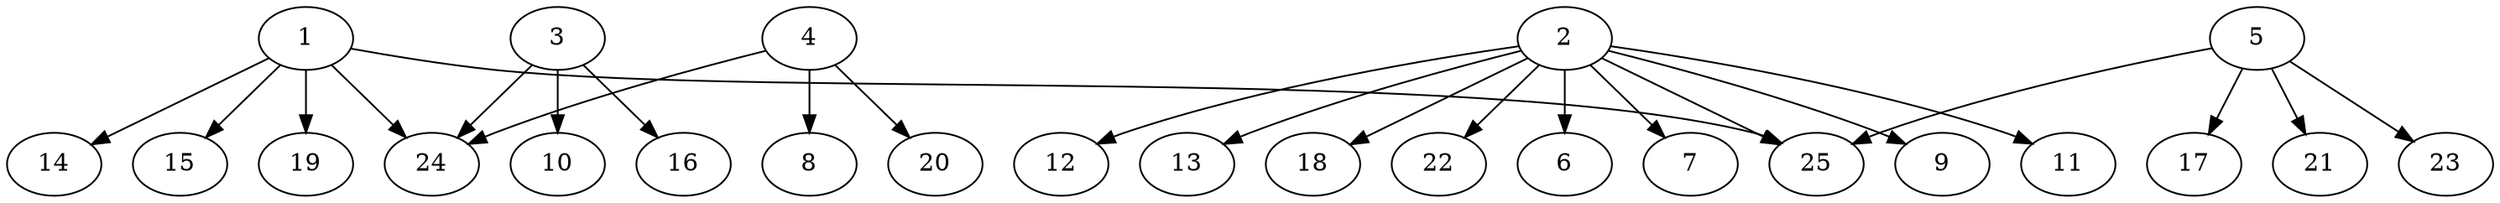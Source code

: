 // DAG automatically generated by daggen at Fri Aug  4 16:35:14 2017
// ./daggen --dot -n 25 --fat 0.8 --regular 0.2 --density 0.2 --jump 4 
digraph G {
  1 [size="10204", alpha="0.12"]
  1 -> 14 [size ="679"]
  1 -> 15 [size ="679"]
  1 -> 19 [size ="679"]
  1 -> 24 [size ="679"]
  1 -> 25 [size ="679"]
  2 [size="421376", alpha="0.04"]
  2 -> 6 [size ="537"]
  2 -> 7 [size ="537"]
  2 -> 9 [size ="537"]
  2 -> 11 [size ="537"]
  2 -> 12 [size ="537"]
  2 -> 13 [size ="537"]
  2 -> 18 [size ="537"]
  2 -> 22 [size ="537"]
  2 -> 25 [size ="537"]
  3 [size="8590", alpha="0.08"]
  3 -> 10 [size ="34"]
  3 -> 16 [size ="34"]
  3 -> 24 [size ="34"]
  4 [size="1858", alpha="0.18"]
  4 -> 8 [size ="75"]
  4 -> 20 [size ="75"]
  4 -> 24 [size ="75"]
  5 [size="5364", alpha="0.09"]
  5 -> 17 [size ="411"]
  5 -> 21 [size ="411"]
  5 -> 23 [size ="411"]
  5 -> 25 [size ="411"]
  6 [size="14874", alpha="0.04"]
  7 [size="35869", alpha="0.03"]
  8 [size="13055", alpha="0.04"]
  9 [size="140127", alpha="0.11"]
  10 [size="68719", alpha="0.14"]
  11 [size="228692", alpha="0.10"]
  12 [size="112332", alpha="0.13"]
  13 [size="44697", alpha="0.00"]
  14 [size="834226", alpha="0.07"]
  15 [size="93125", alpha="0.10"]
  16 [size="997379", alpha="0.07"]
  17 [size="134218", alpha="0.02"]
  18 [size="7576", alpha="0.14"]
  19 [size="2050", alpha="0.02"]
  20 [size="721207", alpha="0.12"]
  21 [size="189376", alpha="0.17"]
  22 [size="12748", alpha="0.19"]
  23 [size="8590", alpha="0.19"]
  24 [size="7699", alpha="0.19"]
  25 [size="781294", alpha="0.03"]
}
